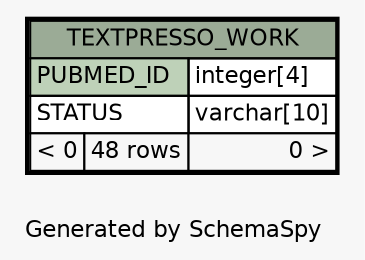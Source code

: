 // dot 2.38.0 on Windows 10 10.0
// SchemaSpy rev Unknown
digraph "oneDegreeRelationshipsDiagram" {
  graph [
    rankdir="RL"
    bgcolor="#f7f7f7"
    label="\nGenerated by SchemaSpy"
    labeljust="l"
    nodesep="0.18"
    ranksep="0.46"
    fontname="Helvetica"
    fontsize="11"
  ];
  node [
    fontname="Helvetica"
    fontsize="11"
    shape="plaintext"
  ];
  edge [
    arrowsize="0.8"
  ];
  "TEXTPRESSO_WORK" [
    label=<
    <TABLE BORDER="2" CELLBORDER="1" CELLSPACING="0" BGCOLOR="#ffffff">
      <TR><TD COLSPAN="3" BGCOLOR="#9bab96" ALIGN="CENTER">TEXTPRESSO_WORK</TD></TR>
      <TR><TD PORT="PUBMED_ID" COLSPAN="2" BGCOLOR="#bed1b8" ALIGN="LEFT">PUBMED_ID</TD><TD PORT="PUBMED_ID.type" ALIGN="LEFT">integer[4]</TD></TR>
      <TR><TD PORT="STATUS" COLSPAN="2" ALIGN="LEFT">STATUS</TD><TD PORT="STATUS.type" ALIGN="LEFT">varchar[10]</TD></TR>
      <TR><TD ALIGN="LEFT" BGCOLOR="#f7f7f7">&lt; 0</TD><TD ALIGN="RIGHT" BGCOLOR="#f7f7f7">48 rows</TD><TD ALIGN="RIGHT" BGCOLOR="#f7f7f7">0 &gt;</TD></TR>
    </TABLE>>
    URL="TEXTPRESSO_WORK.html"
    tooltip="TEXTPRESSO_WORK"
  ];
}
